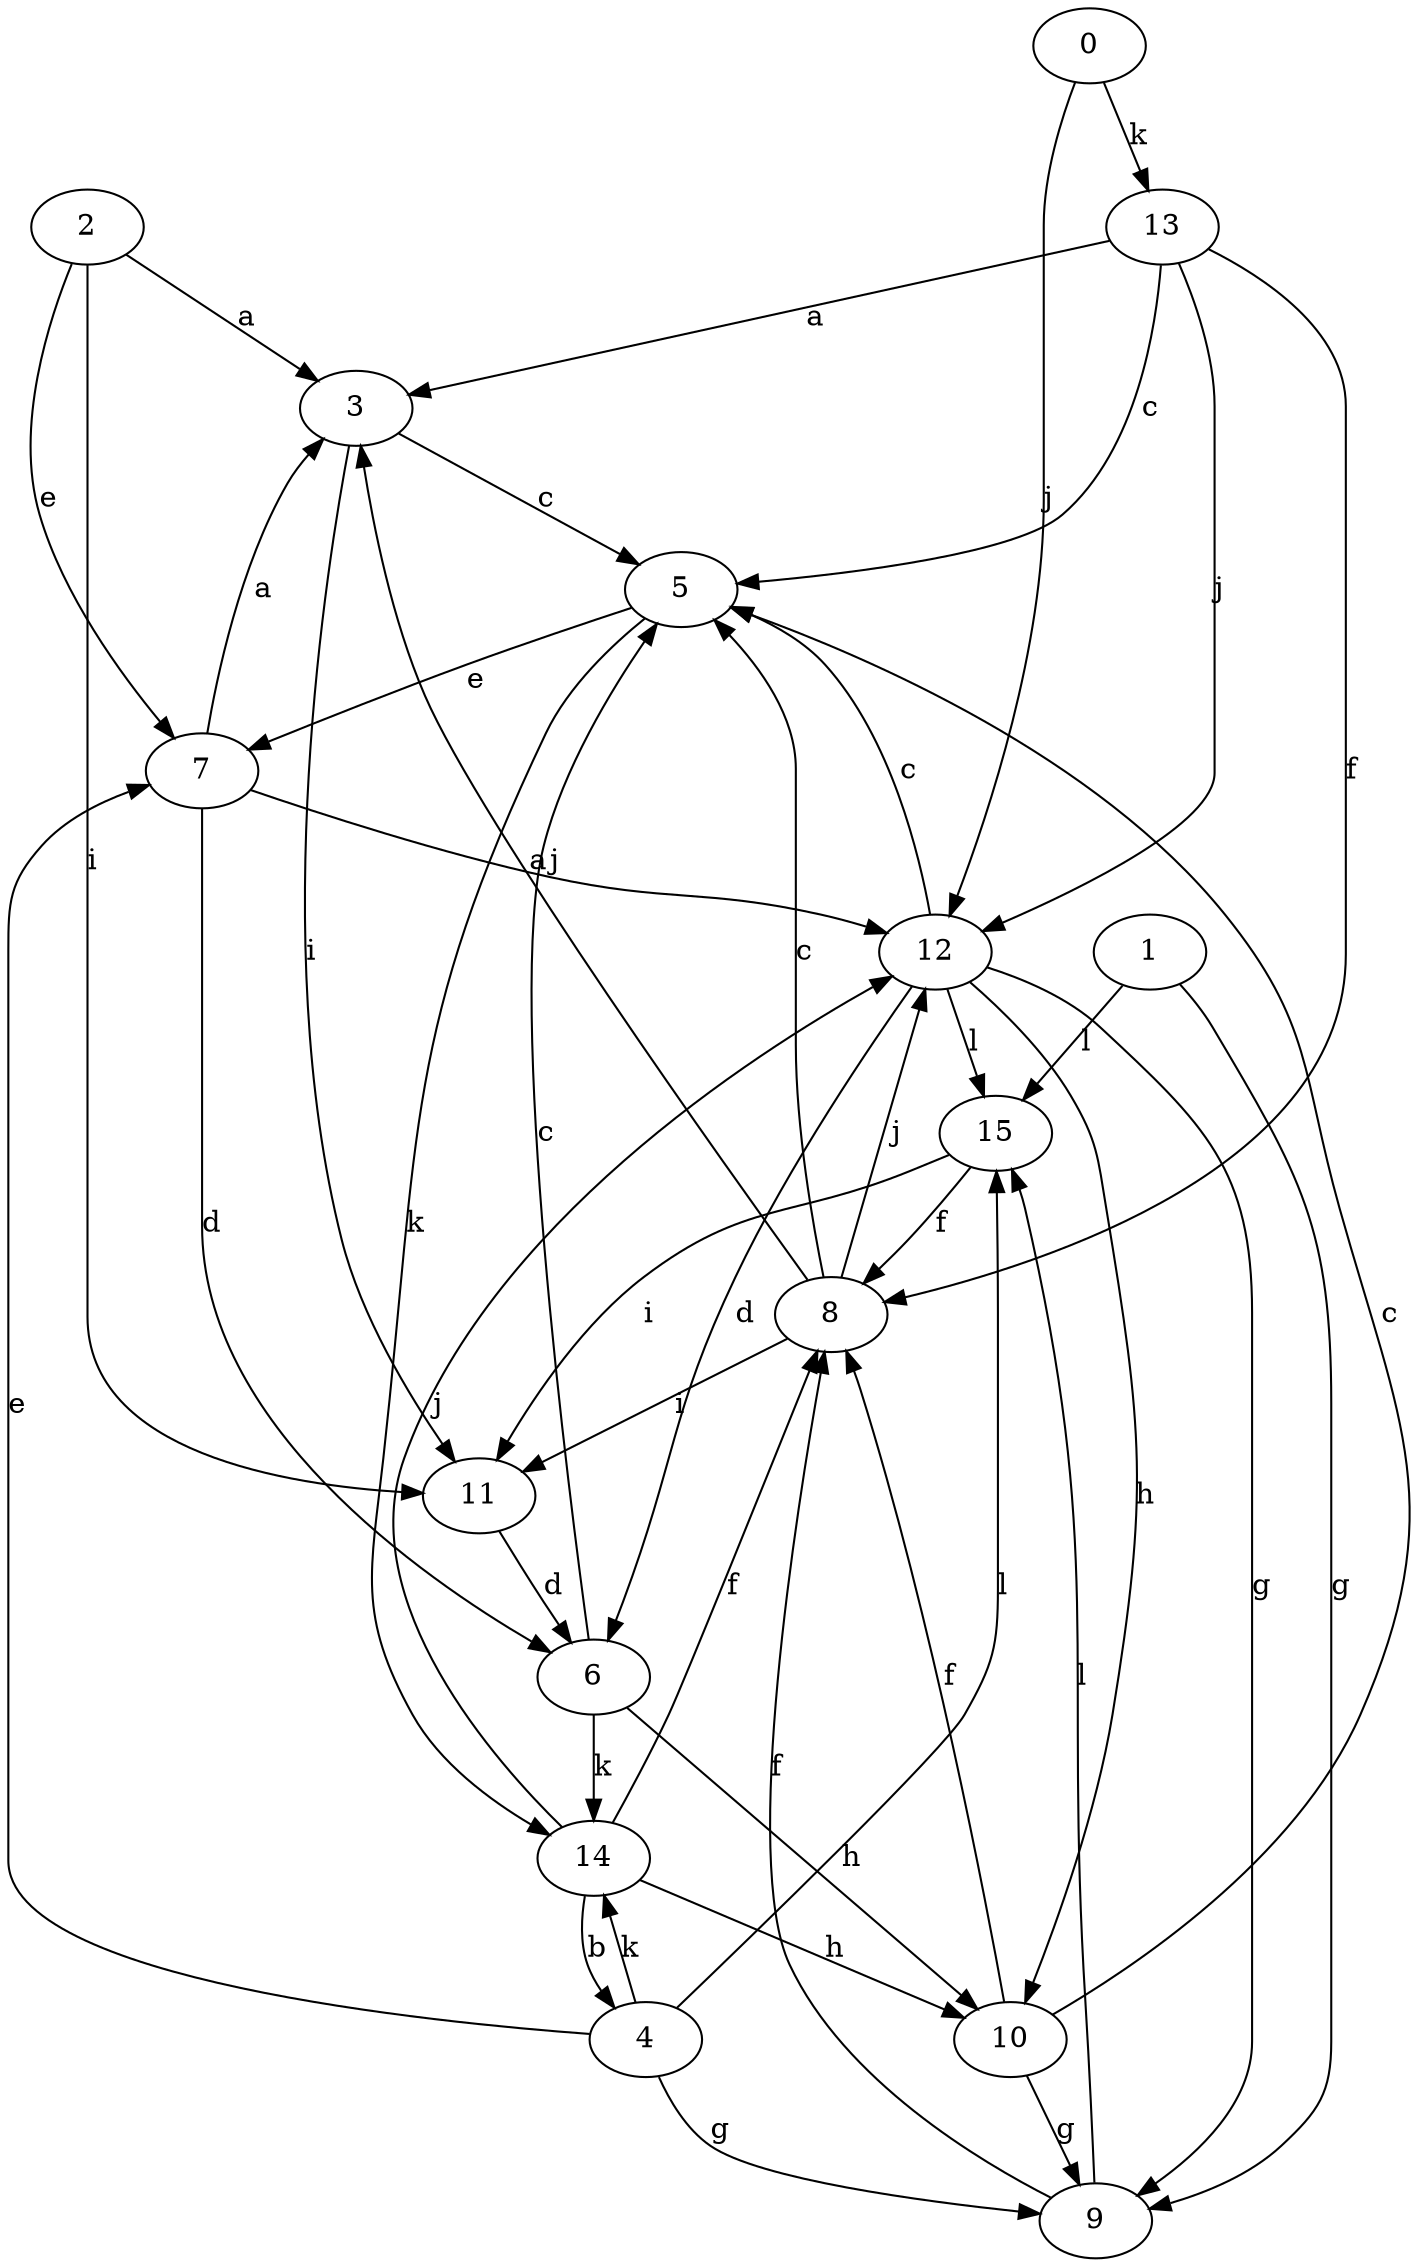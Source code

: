 strict digraph  {
2;
3;
4;
5;
6;
7;
8;
0;
9;
10;
1;
11;
12;
13;
14;
15;
2 -> 3  [label=a];
2 -> 7  [label=e];
2 -> 11  [label=i];
3 -> 5  [label=c];
3 -> 11  [label=i];
4 -> 7  [label=e];
4 -> 9  [label=g];
4 -> 14  [label=k];
4 -> 15  [label=l];
5 -> 7  [label=e];
5 -> 14  [label=k];
6 -> 5  [label=c];
6 -> 10  [label=h];
6 -> 14  [label=k];
7 -> 3  [label=a];
7 -> 6  [label=d];
7 -> 12  [label=j];
8 -> 3  [label=a];
8 -> 5  [label=c];
8 -> 11  [label=i];
8 -> 12  [label=j];
0 -> 12  [label=j];
0 -> 13  [label=k];
9 -> 8  [label=f];
9 -> 15  [label=l];
10 -> 5  [label=c];
10 -> 8  [label=f];
10 -> 9  [label=g];
1 -> 9  [label=g];
1 -> 15  [label=l];
11 -> 6  [label=d];
12 -> 5  [label=c];
12 -> 6  [label=d];
12 -> 9  [label=g];
12 -> 10  [label=h];
12 -> 15  [label=l];
13 -> 3  [label=a];
13 -> 5  [label=c];
13 -> 8  [label=f];
13 -> 12  [label=j];
14 -> 4  [label=b];
14 -> 8  [label=f];
14 -> 10  [label=h];
14 -> 12  [label=j];
15 -> 8  [label=f];
15 -> 11  [label=i];
}
